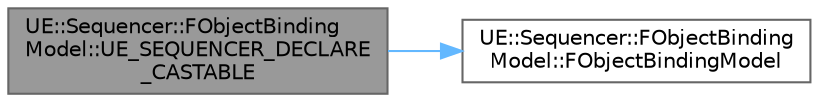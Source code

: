 digraph "UE::Sequencer::FObjectBindingModel::UE_SEQUENCER_DECLARE_CASTABLE"
{
 // INTERACTIVE_SVG=YES
 // LATEX_PDF_SIZE
  bgcolor="transparent";
  edge [fontname=Helvetica,fontsize=10,labelfontname=Helvetica,labelfontsize=10];
  node [fontname=Helvetica,fontsize=10,shape=box,height=0.2,width=0.4];
  rankdir="LR";
  Node1 [id="Node000001",label="UE::Sequencer::FObjectBinding\lModel::UE_SEQUENCER_DECLARE\l_CASTABLE",height=0.2,width=0.4,color="gray40", fillcolor="grey60", style="filled", fontcolor="black",tooltip=" "];
  Node1 -> Node2 [id="edge1_Node000001_Node000002",color="steelblue1",style="solid",tooltip=" "];
  Node2 [id="Node000002",label="UE::Sequencer::FObjectBinding\lModel::FObjectBindingModel",height=0.2,width=0.4,color="grey40", fillcolor="white", style="filled",URL="$da/d5a/classUE_1_1Sequencer_1_1FObjectBindingModel.html#a836a7affc4f462847ed719d8c3868c2d",tooltip=" "];
}
